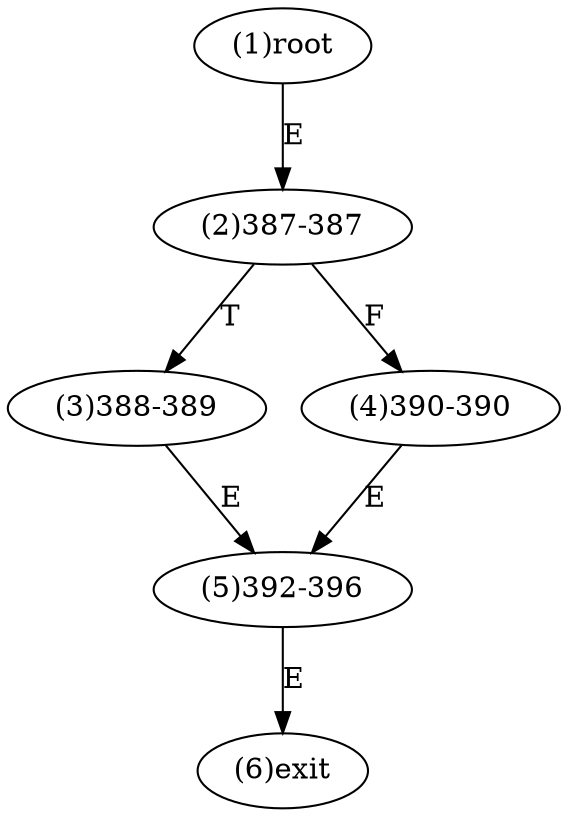 digraph "" { 
1[ label="(1)root"];
2[ label="(2)387-387"];
3[ label="(3)388-389"];
4[ label="(4)390-390"];
5[ label="(5)392-396"];
6[ label="(6)exit"];
1->2[ label="E"];
2->4[ label="F"];
2->3[ label="T"];
3->5[ label="E"];
4->5[ label="E"];
5->6[ label="E"];
}